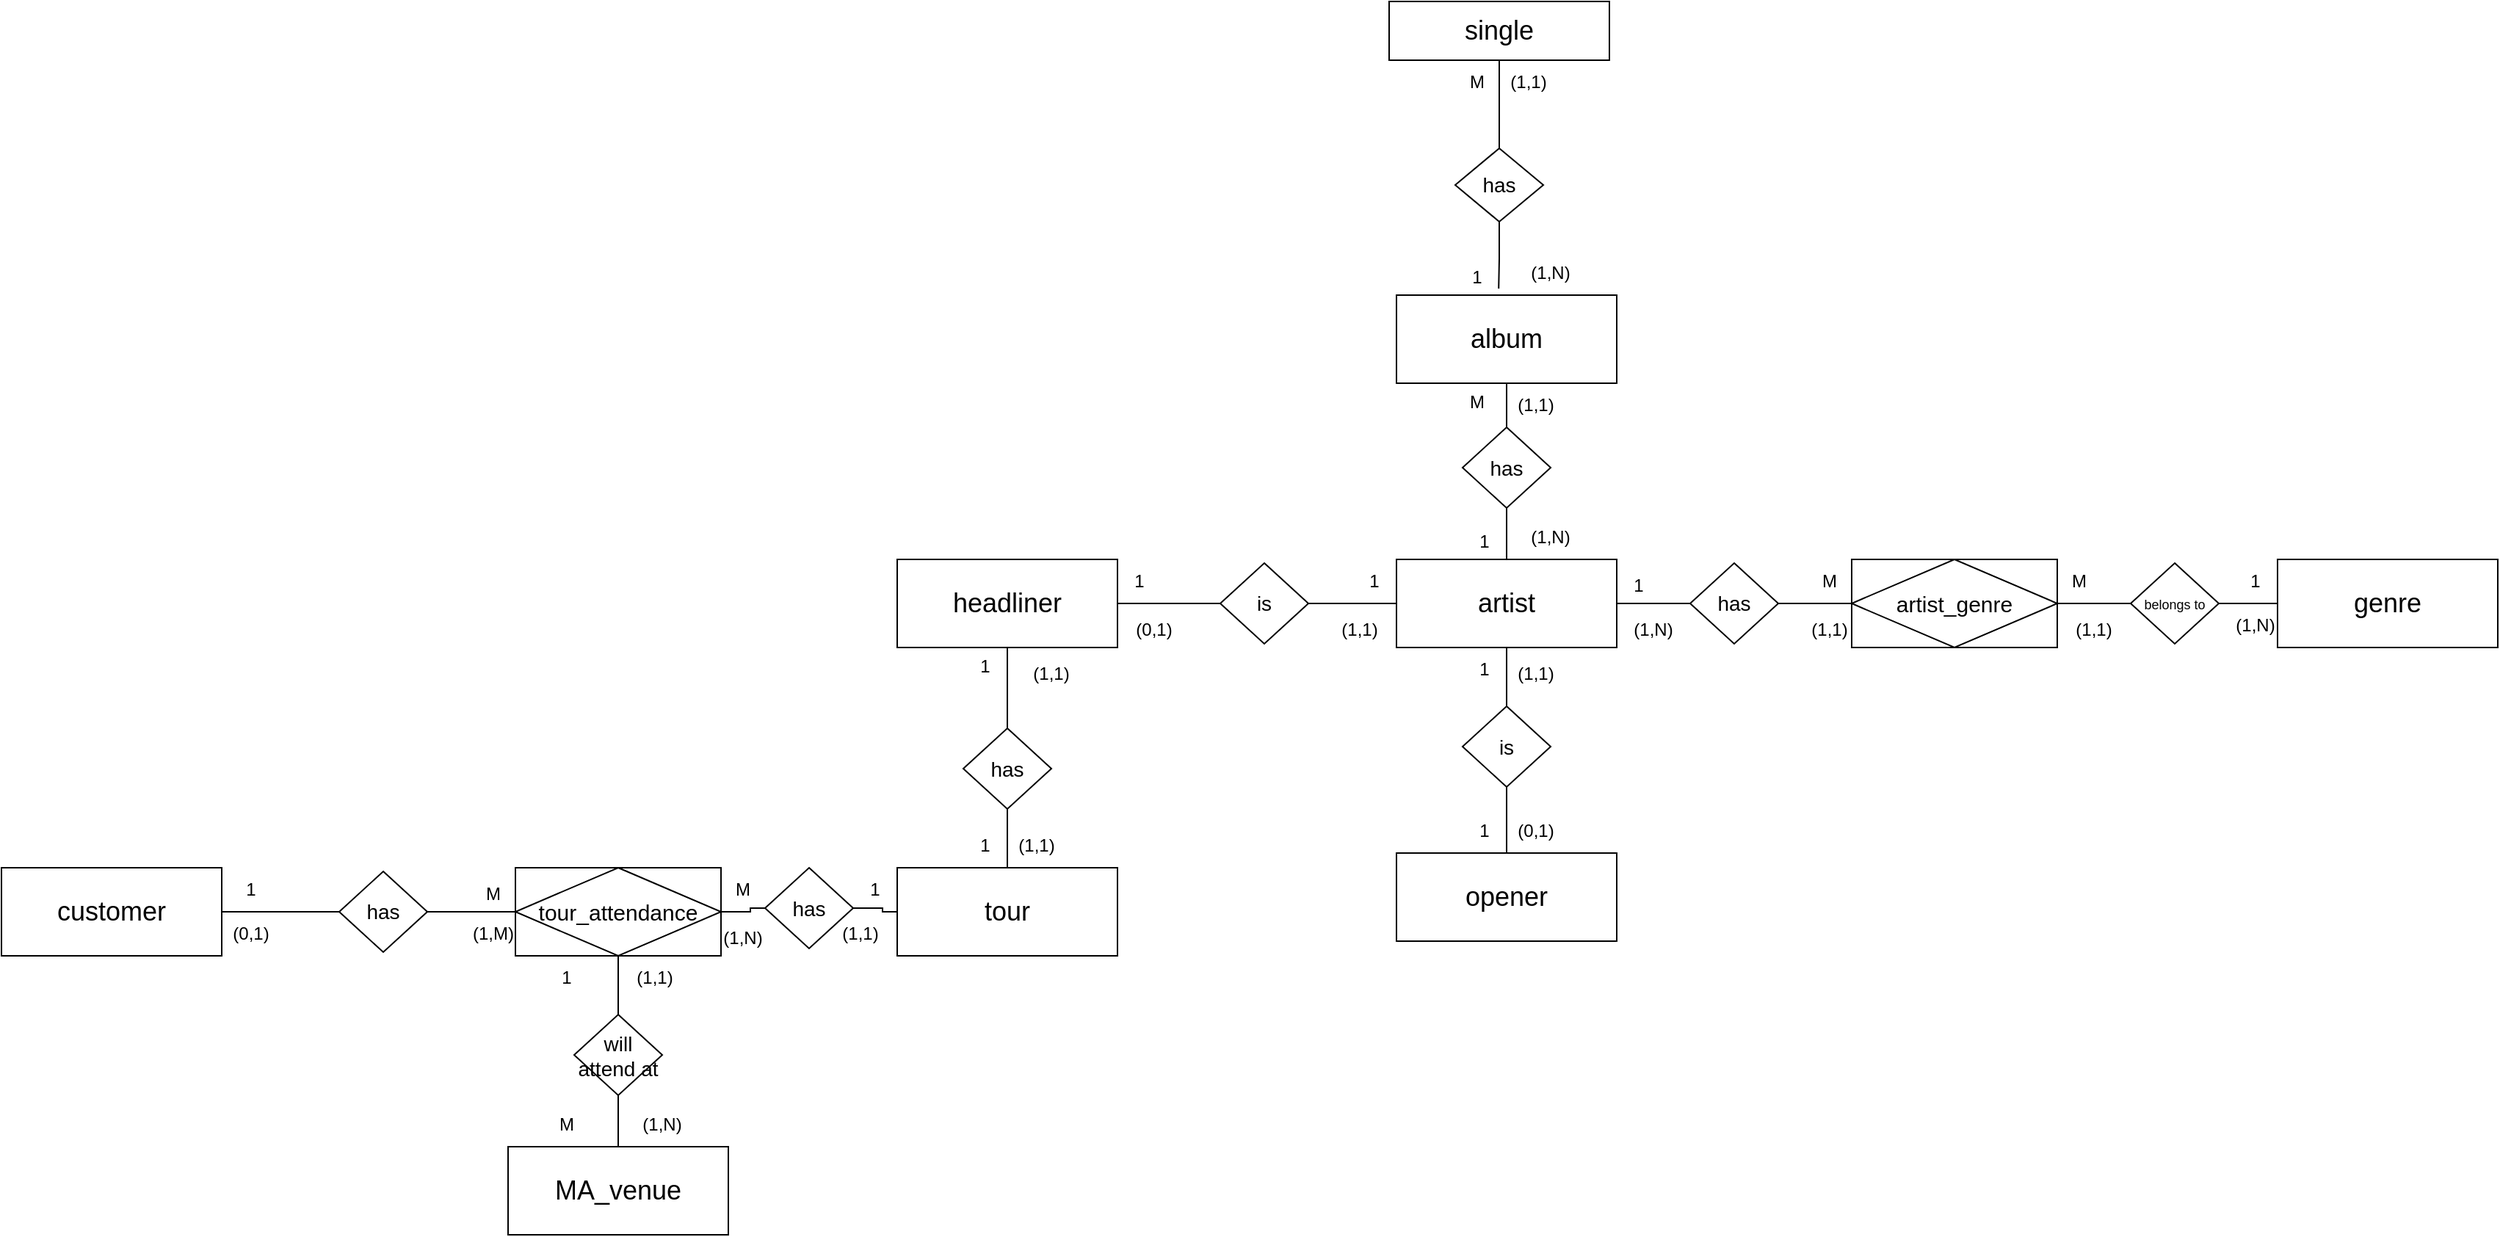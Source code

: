 <mxfile version="22.1.2" type="device">
  <diagram id="R2lEEEUBdFMjLlhIrx00" name="Page-1">
    <mxGraphModel dx="4002" dy="1440" grid="1" gridSize="10" guides="1" tooltips="1" connect="1" arrows="1" fold="1" page="1" pageScale="1" pageWidth="850" pageHeight="1100" math="0" shadow="0" extFonts="Permanent Marker^https://fonts.googleapis.com/css?family=Permanent+Marker">
      <root>
        <mxCell id="0" />
        <mxCell id="1" parent="0" />
        <mxCell id="mLOQmlMNwlD4sz5E9SZv-15" style="edgeStyle=orthogonalEdgeStyle;rounded=0;orthogonalLoop=1;jettySize=auto;html=1;exitX=1;exitY=0.5;exitDx=0;exitDy=0;endArrow=none;endFill=0;" parent="1" source="mLOQmlMNwlD4sz5E9SZv-1" target="mLOQmlMNwlD4sz5E9SZv-13" edge="1">
          <mxGeometry relative="1" as="geometry" />
        </mxCell>
        <mxCell id="mLOQmlMNwlD4sz5E9SZv-23" style="edgeStyle=orthogonalEdgeStyle;rounded=0;orthogonalLoop=1;jettySize=auto;html=1;exitX=0.5;exitY=1;exitDx=0;exitDy=0;entryX=0.5;entryY=0;entryDx=0;entryDy=0;endArrow=none;endFill=0;" parent="1" source="mLOQmlMNwlD4sz5E9SZv-1" target="mLOQmlMNwlD4sz5E9SZv-19" edge="1">
          <mxGeometry relative="1" as="geometry" />
        </mxCell>
        <mxCell id="mLOQmlMNwlD4sz5E9SZv-1" value="&lt;font style=&quot;font-size: 18px;&quot;&gt;artist&lt;/font&gt;" style="rounded=0;whiteSpace=wrap;html=1;" parent="1" vertex="1">
          <mxGeometry x="60" y="530" width="150" height="60" as="geometry" />
        </mxCell>
        <mxCell id="mLOQmlMNwlD4sz5E9SZv-2" value="&lt;font style=&quot;font-size: 18px;&quot;&gt;opener&lt;/font&gt;" style="rounded=0;whiteSpace=wrap;html=1;" parent="1" vertex="1">
          <mxGeometry x="60" y="730" width="150" height="60" as="geometry" />
        </mxCell>
        <mxCell id="mLOQmlMNwlD4sz5E9SZv-27" style="edgeStyle=orthogonalEdgeStyle;rounded=0;orthogonalLoop=1;jettySize=auto;html=1;exitX=1;exitY=0.5;exitDx=0;exitDy=0;entryX=0;entryY=0.5;entryDx=0;entryDy=0;endArrow=none;endFill=0;" parent="1" source="mLOQmlMNwlD4sz5E9SZv-3" target="mLOQmlMNwlD4sz5E9SZv-26" edge="1">
          <mxGeometry relative="1" as="geometry" />
        </mxCell>
        <mxCell id="mLOQmlMNwlD4sz5E9SZv-84" style="edgeStyle=orthogonalEdgeStyle;rounded=0;orthogonalLoop=1;jettySize=auto;html=1;exitX=0.5;exitY=1;exitDx=0;exitDy=0;entryX=0.5;entryY=0;entryDx=0;entryDy=0;endArrow=none;endFill=0;" parent="1" source="mLOQmlMNwlD4sz5E9SZv-3" target="mLOQmlMNwlD4sz5E9SZv-30" edge="1">
          <mxGeometry relative="1" as="geometry" />
        </mxCell>
        <mxCell id="mLOQmlMNwlD4sz5E9SZv-3" value="&lt;font style=&quot;font-size: 18px;&quot;&gt;headliner&lt;/font&gt;" style="rounded=0;whiteSpace=wrap;html=1;" parent="1" vertex="1">
          <mxGeometry x="-280" y="530" width="150" height="60" as="geometry" />
        </mxCell>
        <mxCell id="mLOQmlMNwlD4sz5E9SZv-4" value="&lt;font style=&quot;font-size: 18px;&quot;&gt;tour&lt;/font&gt;" style="rounded=0;whiteSpace=wrap;html=1;" parent="1" vertex="1">
          <mxGeometry x="-280" y="740" width="150" height="60" as="geometry" />
        </mxCell>
        <mxCell id="mLOQmlMNwlD4sz5E9SZv-5" value="&lt;font style=&quot;font-size: 18px;&quot;&gt;genre&lt;/font&gt;" style="rounded=0;whiteSpace=wrap;html=1;" parent="1" vertex="1">
          <mxGeometry x="660" y="530" width="150" height="60" as="geometry" />
        </mxCell>
        <mxCell id="mLOQmlMNwlD4sz5E9SZv-7" value="&lt;font style=&quot;font-size: 15px;&quot;&gt;artist_genre&lt;/font&gt;" style="shape=associativeEntity;whiteSpace=wrap;html=1;align=center;" parent="1" vertex="1">
          <mxGeometry x="370" y="530" width="140" height="60" as="geometry" />
        </mxCell>
        <mxCell id="mLOQmlMNwlD4sz5E9SZv-21" style="edgeStyle=orthogonalEdgeStyle;rounded=0;orthogonalLoop=1;jettySize=auto;html=1;exitX=0.5;exitY=1;exitDx=0;exitDy=0;entryX=0.5;entryY=0;entryDx=0;entryDy=0;endArrow=none;endFill=0;" parent="1" source="mLOQmlMNwlD4sz5E9SZv-9" target="mLOQmlMNwlD4sz5E9SZv-20" edge="1">
          <mxGeometry relative="1" as="geometry" />
        </mxCell>
        <mxCell id="mLOQmlMNwlD4sz5E9SZv-9" value="&lt;font style=&quot;font-size: 18px;&quot;&gt;album&lt;/font&gt;" style="rounded=0;whiteSpace=wrap;html=1;" parent="1" vertex="1">
          <mxGeometry x="60" y="350" width="150" height="60" as="geometry" />
        </mxCell>
        <mxCell id="mLOQmlMNwlD4sz5E9SZv-55" style="edgeStyle=orthogonalEdgeStyle;rounded=0;orthogonalLoop=1;jettySize=auto;html=1;exitX=0.5;exitY=1;exitDx=0;exitDy=0;entryX=0.5;entryY=0;entryDx=0;entryDy=0;endArrow=none;endFill=0;" parent="1" source="mLOQmlMNwlD4sz5E9SZv-10" target="mLOQmlMNwlD4sz5E9SZv-53" edge="1">
          <mxGeometry relative="1" as="geometry" />
        </mxCell>
        <mxCell id="mLOQmlMNwlD4sz5E9SZv-10" value="&lt;font style=&quot;font-size: 18px;&quot;&gt;single&lt;/font&gt;" style="rounded=0;whiteSpace=wrap;html=1;" parent="1" vertex="1">
          <mxGeometry x="55" y="150" width="150" height="40" as="geometry" />
        </mxCell>
        <mxCell id="mLOQmlMNwlD4sz5E9SZv-11" value="&lt;font style=&quot;font-size: 18px;&quot;&gt;MA_venue&lt;/font&gt;" style="rounded=0;whiteSpace=wrap;html=1;" parent="1" vertex="1">
          <mxGeometry x="-545" y="930" width="150" height="60" as="geometry" />
        </mxCell>
        <mxCell id="mLOQmlMNwlD4sz5E9SZv-35" style="edgeStyle=orthogonalEdgeStyle;rounded=0;orthogonalLoop=1;jettySize=auto;html=1;exitX=1;exitY=0.5;exitDx=0;exitDy=0;entryX=0;entryY=0.5;entryDx=0;entryDy=0;endArrow=none;endFill=0;" parent="1" source="mLOQmlMNwlD4sz5E9SZv-12" target="mLOQmlMNwlD4sz5E9SZv-33" edge="1">
          <mxGeometry relative="1" as="geometry" />
        </mxCell>
        <mxCell id="mLOQmlMNwlD4sz5E9SZv-12" value="&lt;font style=&quot;font-size: 18px;&quot;&gt;customer&lt;/font&gt;" style="rounded=0;whiteSpace=wrap;html=1;" parent="1" vertex="1">
          <mxGeometry x="-890" y="740" width="150" height="60" as="geometry" />
        </mxCell>
        <mxCell id="mLOQmlMNwlD4sz5E9SZv-14" style="edgeStyle=orthogonalEdgeStyle;rounded=0;orthogonalLoop=1;jettySize=auto;html=1;entryX=0;entryY=0.5;entryDx=0;entryDy=0;endArrow=none;endFill=0;" parent="1" source="mLOQmlMNwlD4sz5E9SZv-13" target="mLOQmlMNwlD4sz5E9SZv-7" edge="1">
          <mxGeometry relative="1" as="geometry" />
        </mxCell>
        <mxCell id="mLOQmlMNwlD4sz5E9SZv-13" value="&lt;font style=&quot;font-size: 14px;&quot;&gt;has&lt;/font&gt;" style="rhombus;whiteSpace=wrap;html=1;" parent="1" vertex="1">
          <mxGeometry x="260" y="532.5" width="60" height="55" as="geometry" />
        </mxCell>
        <mxCell id="mLOQmlMNwlD4sz5E9SZv-16" value="" style="endArrow=none;html=1;rounded=0;exitX=1;exitY=0.5;exitDx=0;exitDy=0;entryX=0;entryY=0.5;entryDx=0;entryDy=0;" parent="1" source="mLOQmlMNwlD4sz5E9SZv-7" target="mLOQmlMNwlD4sz5E9SZv-17" edge="1">
          <mxGeometry width="50" height="50" relative="1" as="geometry">
            <mxPoint x="520" y="560" as="sourcePoint" />
            <mxPoint x="550" y="560" as="targetPoint" />
          </mxGeometry>
        </mxCell>
        <mxCell id="mLOQmlMNwlD4sz5E9SZv-18" style="edgeStyle=orthogonalEdgeStyle;rounded=0;orthogonalLoop=1;jettySize=auto;html=1;exitX=1;exitY=0.5;exitDx=0;exitDy=0;entryX=0;entryY=0.5;entryDx=0;entryDy=0;endArrow=none;endFill=0;" parent="1" source="mLOQmlMNwlD4sz5E9SZv-17" target="mLOQmlMNwlD4sz5E9SZv-5" edge="1">
          <mxGeometry relative="1" as="geometry" />
        </mxCell>
        <mxCell id="mLOQmlMNwlD4sz5E9SZv-17" value="&lt;font style=&quot;font-size: 9px;&quot;&gt;belongs to&lt;/font&gt;" style="rhombus;whiteSpace=wrap;html=1;" parent="1" vertex="1">
          <mxGeometry x="560" y="532.5" width="60" height="55" as="geometry" />
        </mxCell>
        <mxCell id="mLOQmlMNwlD4sz5E9SZv-24" style="edgeStyle=orthogonalEdgeStyle;rounded=0;orthogonalLoop=1;jettySize=auto;html=1;exitX=0.5;exitY=1;exitDx=0;exitDy=0;entryX=0.5;entryY=0;entryDx=0;entryDy=0;endArrow=none;endFill=0;" parent="1" source="mLOQmlMNwlD4sz5E9SZv-19" target="mLOQmlMNwlD4sz5E9SZv-2" edge="1">
          <mxGeometry relative="1" as="geometry" />
        </mxCell>
        <mxCell id="mLOQmlMNwlD4sz5E9SZv-19" value="&lt;font style=&quot;font-size: 14px;&quot;&gt;is&lt;/font&gt;" style="rhombus;whiteSpace=wrap;html=1;" parent="1" vertex="1">
          <mxGeometry x="105" y="630" width="60" height="55" as="geometry" />
        </mxCell>
        <mxCell id="mLOQmlMNwlD4sz5E9SZv-22" style="edgeStyle=orthogonalEdgeStyle;rounded=0;orthogonalLoop=1;jettySize=auto;html=1;exitX=0.5;exitY=1;exitDx=0;exitDy=0;endArrow=none;endFill=0;" parent="1" source="mLOQmlMNwlD4sz5E9SZv-20" target="mLOQmlMNwlD4sz5E9SZv-1" edge="1">
          <mxGeometry relative="1" as="geometry" />
        </mxCell>
        <mxCell id="mLOQmlMNwlD4sz5E9SZv-20" value="&lt;font style=&quot;font-size: 14px;&quot;&gt;has&lt;/font&gt;" style="rhombus;whiteSpace=wrap;html=1;" parent="1" vertex="1">
          <mxGeometry x="105" y="440" width="60" height="55" as="geometry" />
        </mxCell>
        <mxCell id="mLOQmlMNwlD4sz5E9SZv-28" style="edgeStyle=orthogonalEdgeStyle;rounded=0;orthogonalLoop=1;jettySize=auto;html=1;exitX=1;exitY=0.5;exitDx=0;exitDy=0;entryX=0;entryY=0.5;entryDx=0;entryDy=0;endArrow=none;endFill=0;" parent="1" source="mLOQmlMNwlD4sz5E9SZv-26" target="mLOQmlMNwlD4sz5E9SZv-1" edge="1">
          <mxGeometry relative="1" as="geometry" />
        </mxCell>
        <mxCell id="mLOQmlMNwlD4sz5E9SZv-26" value="&lt;font style=&quot;font-size: 14px;&quot;&gt;is&lt;/font&gt;" style="rhombus;whiteSpace=wrap;html=1;" parent="1" vertex="1">
          <mxGeometry x="-60" y="532.5" width="60" height="55" as="geometry" />
        </mxCell>
        <mxCell id="mLOQmlMNwlD4sz5E9SZv-85" style="edgeStyle=orthogonalEdgeStyle;rounded=0;orthogonalLoop=1;jettySize=auto;html=1;exitX=0.5;exitY=1;exitDx=0;exitDy=0;entryX=0.5;entryY=0;entryDx=0;entryDy=0;endArrow=none;endFill=0;" parent="1" source="mLOQmlMNwlD4sz5E9SZv-30" target="mLOQmlMNwlD4sz5E9SZv-4" edge="1">
          <mxGeometry relative="1" as="geometry" />
        </mxCell>
        <mxCell id="mLOQmlMNwlD4sz5E9SZv-30" value="&lt;font style=&quot;font-size: 14px;&quot;&gt;has&lt;/font&gt;" style="rhombus;whiteSpace=wrap;html=1;" parent="1" vertex="1">
          <mxGeometry x="-235" y="645" width="60" height="55" as="geometry" />
        </mxCell>
        <mxCell id="mLOQmlMNwlD4sz5E9SZv-33" value="&lt;font style=&quot;font-size: 14px;&quot;&gt;has&lt;/font&gt;" style="rhombus;whiteSpace=wrap;html=1;" parent="1" vertex="1">
          <mxGeometry x="-660" y="742.5" width="60" height="55" as="geometry" />
        </mxCell>
        <mxCell id="mLOQmlMNwlD4sz5E9SZv-40" value="M" style="text;strokeColor=none;align=center;fillColor=none;html=1;verticalAlign=middle;whiteSpace=wrap;rounded=0;" parent="1" vertex="1">
          <mxGeometry x="-520" y="900" width="30" height="30" as="geometry" />
        </mxCell>
        <mxCell id="mLOQmlMNwlD4sz5E9SZv-41" value="1" style="text;strokeColor=none;align=center;fillColor=none;html=1;verticalAlign=middle;whiteSpace=wrap;rounded=0;" parent="1" vertex="1">
          <mxGeometry x="-520" y="800" width="30" height="30" as="geometry" />
        </mxCell>
        <mxCell id="mLOQmlMNwlD4sz5E9SZv-43" value="1" style="text;strokeColor=none;align=center;fillColor=none;html=1;verticalAlign=middle;whiteSpace=wrap;rounded=0;" parent="1" vertex="1">
          <mxGeometry x="-735" y="740" width="30" height="30" as="geometry" />
        </mxCell>
        <mxCell id="mLOQmlMNwlD4sz5E9SZv-44" value="M" style="text;strokeColor=none;align=center;fillColor=none;html=1;verticalAlign=middle;whiteSpace=wrap;rounded=0;" parent="1" vertex="1">
          <mxGeometry x="-400" y="740" width="30" height="30" as="geometry" />
        </mxCell>
        <mxCell id="mLOQmlMNwlD4sz5E9SZv-45" value="1" style="text;strokeColor=none;align=center;fillColor=none;html=1;verticalAlign=middle;whiteSpace=wrap;rounded=0;" parent="1" vertex="1">
          <mxGeometry x="-235" y="587.5" width="30" height="30" as="geometry" />
        </mxCell>
        <mxCell id="mLOQmlMNwlD4sz5E9SZv-46" value="1" style="text;strokeColor=none;align=center;fillColor=none;html=1;verticalAlign=middle;whiteSpace=wrap;rounded=0;" parent="1" vertex="1">
          <mxGeometry x="-235" y="710" width="30" height="30" as="geometry" />
        </mxCell>
        <mxCell id="mLOQmlMNwlD4sz5E9SZv-47" value="1" style="text;strokeColor=none;align=center;fillColor=none;html=1;verticalAlign=middle;whiteSpace=wrap;rounded=0;" parent="1" vertex="1">
          <mxGeometry x="-130" y="530" width="30" height="30" as="geometry" />
        </mxCell>
        <mxCell id="mLOQmlMNwlD4sz5E9SZv-48" value="1" style="text;strokeColor=none;align=center;fillColor=none;html=1;verticalAlign=middle;whiteSpace=wrap;rounded=0;" parent="1" vertex="1">
          <mxGeometry x="30" y="530" width="30" height="30" as="geometry" />
        </mxCell>
        <mxCell id="mLOQmlMNwlD4sz5E9SZv-49" value="1" style="text;strokeColor=none;align=center;fillColor=none;html=1;verticalAlign=middle;whiteSpace=wrap;rounded=0;" parent="1" vertex="1">
          <mxGeometry x="105" y="590" width="30" height="30" as="geometry" />
        </mxCell>
        <mxCell id="mLOQmlMNwlD4sz5E9SZv-50" value="1" style="text;strokeColor=none;align=center;fillColor=none;html=1;verticalAlign=middle;whiteSpace=wrap;rounded=0;" parent="1" vertex="1">
          <mxGeometry x="105" y="700" width="30" height="30" as="geometry" />
        </mxCell>
        <mxCell id="mLOQmlMNwlD4sz5E9SZv-51" value="1" style="text;strokeColor=none;align=center;fillColor=none;html=1;verticalAlign=middle;whiteSpace=wrap;rounded=0;" parent="1" vertex="1">
          <mxGeometry x="105" y="502.5" width="30" height="30" as="geometry" />
        </mxCell>
        <mxCell id="mLOQmlMNwlD4sz5E9SZv-52" value="M" style="text;strokeColor=none;align=center;fillColor=none;html=1;verticalAlign=middle;whiteSpace=wrap;rounded=0;" parent="1" vertex="1">
          <mxGeometry x="100" y="407.5" width="30" height="30" as="geometry" />
        </mxCell>
        <mxCell id="mLOQmlMNwlD4sz5E9SZv-53" value="&lt;font style=&quot;font-size: 14px;&quot;&gt;has&lt;/font&gt;" style="rhombus;whiteSpace=wrap;html=1;" parent="1" vertex="1">
          <mxGeometry x="100" y="250" width="60" height="50" as="geometry" />
        </mxCell>
        <mxCell id="mLOQmlMNwlD4sz5E9SZv-54" style="edgeStyle=orthogonalEdgeStyle;rounded=0;orthogonalLoop=1;jettySize=auto;html=1;exitX=0.5;exitY=1;exitDx=0;exitDy=0;entryX=0.464;entryY=-0.074;entryDx=0;entryDy=0;entryPerimeter=0;endArrow=none;endFill=0;" parent="1" source="mLOQmlMNwlD4sz5E9SZv-53" target="mLOQmlMNwlD4sz5E9SZv-9" edge="1">
          <mxGeometry relative="1" as="geometry" />
        </mxCell>
        <mxCell id="mLOQmlMNwlD4sz5E9SZv-57" value="1" style="text;strokeColor=none;align=center;fillColor=none;html=1;verticalAlign=middle;whiteSpace=wrap;rounded=0;" parent="1" vertex="1">
          <mxGeometry x="100" y="322.5" width="30" height="30" as="geometry" />
        </mxCell>
        <mxCell id="mLOQmlMNwlD4sz5E9SZv-58" value="M" style="text;strokeColor=none;align=center;fillColor=none;html=1;verticalAlign=middle;whiteSpace=wrap;rounded=0;" parent="1" vertex="1">
          <mxGeometry x="100" y="190" width="30" height="30" as="geometry" />
        </mxCell>
        <mxCell id="mLOQmlMNwlD4sz5E9SZv-59" value="1" style="text;strokeColor=none;align=center;fillColor=none;html=1;verticalAlign=middle;whiteSpace=wrap;rounded=0;" parent="1" vertex="1">
          <mxGeometry x="630" y="530" width="30" height="30" as="geometry" />
        </mxCell>
        <mxCell id="mLOQmlMNwlD4sz5E9SZv-60" value="1" style="text;strokeColor=none;align=center;fillColor=none;html=1;verticalAlign=middle;whiteSpace=wrap;rounded=0;" parent="1" vertex="1">
          <mxGeometry x="210" y="532.5" width="30" height="30" as="geometry" />
        </mxCell>
        <mxCell id="mLOQmlMNwlD4sz5E9SZv-62" value="M" style="text;strokeColor=none;align=center;fillColor=none;html=1;verticalAlign=middle;whiteSpace=wrap;rounded=0;" parent="1" vertex="1">
          <mxGeometry x="340" y="530" width="30" height="30" as="geometry" />
        </mxCell>
        <mxCell id="mLOQmlMNwlD4sz5E9SZv-63" value="M" style="text;strokeColor=none;align=center;fillColor=none;html=1;verticalAlign=middle;whiteSpace=wrap;rounded=0;" parent="1" vertex="1">
          <mxGeometry x="510" y="530" width="30" height="30" as="geometry" />
        </mxCell>
        <mxCell id="mLOQmlMNwlD4sz5E9SZv-64" value="(1,N)" style="text;strokeColor=none;align=center;fillColor=none;html=1;verticalAlign=middle;whiteSpace=wrap;rounded=0;" parent="1" vertex="1">
          <mxGeometry x="220" y="562.5" width="30" height="30" as="geometry" />
        </mxCell>
        <mxCell id="mLOQmlMNwlD4sz5E9SZv-65" value="(1,N)" style="text;strokeColor=none;align=center;fillColor=none;html=1;verticalAlign=middle;whiteSpace=wrap;rounded=0;" parent="1" vertex="1">
          <mxGeometry x="630" y="560" width="30" height="30" as="geometry" />
        </mxCell>
        <mxCell id="mLOQmlMNwlD4sz5E9SZv-66" value="(1,1)" style="text;strokeColor=none;align=center;fillColor=none;html=1;verticalAlign=middle;whiteSpace=wrap;rounded=0;" parent="1" vertex="1">
          <mxGeometry x="520" y="562.5" width="30" height="30" as="geometry" />
        </mxCell>
        <mxCell id="mLOQmlMNwlD4sz5E9SZv-67" value="(1,1)" style="text;strokeColor=none;align=center;fillColor=none;html=1;verticalAlign=middle;whiteSpace=wrap;rounded=0;" parent="1" vertex="1">
          <mxGeometry x="340" y="562.5" width="30" height="30" as="geometry" />
        </mxCell>
        <mxCell id="mLOQmlMNwlD4sz5E9SZv-68" value="(1,1)" style="text;strokeColor=none;align=center;fillColor=none;html=1;verticalAlign=middle;whiteSpace=wrap;rounded=0;" parent="1" vertex="1">
          <mxGeometry x="140" y="592.5" width="30" height="30" as="geometry" />
        </mxCell>
        <mxCell id="mLOQmlMNwlD4sz5E9SZv-69" value="(0,1)" style="text;strokeColor=none;align=center;fillColor=none;html=1;verticalAlign=middle;whiteSpace=wrap;rounded=0;" parent="1" vertex="1">
          <mxGeometry x="-120" y="562.5" width="30" height="30" as="geometry" />
        </mxCell>
        <mxCell id="mLOQmlMNwlD4sz5E9SZv-70" value="(0,1)" style="text;strokeColor=none;align=center;fillColor=none;html=1;verticalAlign=middle;whiteSpace=wrap;rounded=0;" parent="1" vertex="1">
          <mxGeometry x="140" y="700" width="30" height="30" as="geometry" />
        </mxCell>
        <mxCell id="mLOQmlMNwlD4sz5E9SZv-72" value="(1,1)" style="text;strokeColor=none;align=center;fillColor=none;html=1;verticalAlign=middle;whiteSpace=wrap;rounded=0;" parent="1" vertex="1">
          <mxGeometry x="20" y="562.5" width="30" height="30" as="geometry" />
        </mxCell>
        <mxCell id="mLOQmlMNwlD4sz5E9SZv-73" value="(1,N)" style="text;strokeColor=none;align=center;fillColor=none;html=1;verticalAlign=middle;whiteSpace=wrap;rounded=0;" parent="1" vertex="1">
          <mxGeometry x="150" y="500" width="30" height="30" as="geometry" />
        </mxCell>
        <mxCell id="mLOQmlMNwlD4sz5E9SZv-74" value="(1,1)" style="text;strokeColor=none;align=center;fillColor=none;html=1;verticalAlign=middle;whiteSpace=wrap;rounded=0;" parent="1" vertex="1">
          <mxGeometry x="140" y="410" width="30" height="30" as="geometry" />
        </mxCell>
        <mxCell id="mLOQmlMNwlD4sz5E9SZv-75" value="(1,N)" style="text;strokeColor=none;align=center;fillColor=none;html=1;verticalAlign=middle;whiteSpace=wrap;rounded=0;" parent="1" vertex="1">
          <mxGeometry x="150" y="320" width="30" height="30" as="geometry" />
        </mxCell>
        <mxCell id="mLOQmlMNwlD4sz5E9SZv-76" value="(1,1)" style="text;strokeColor=none;align=center;fillColor=none;html=1;verticalAlign=middle;whiteSpace=wrap;rounded=0;" parent="1" vertex="1">
          <mxGeometry x="135" y="190" width="30" height="30" as="geometry" />
        </mxCell>
        <mxCell id="mLOQmlMNwlD4sz5E9SZv-78" value="(1,1)" style="text;strokeColor=none;align=center;fillColor=none;html=1;verticalAlign=middle;whiteSpace=wrap;rounded=0;" parent="1" vertex="1">
          <mxGeometry x="-200" y="710" width="30" height="30" as="geometry" />
        </mxCell>
        <mxCell id="mLOQmlMNwlD4sz5E9SZv-79" value="(1,1)" style="text;strokeColor=none;align=center;fillColor=none;html=1;verticalAlign=middle;whiteSpace=wrap;rounded=0;" parent="1" vertex="1">
          <mxGeometry x="-190" y="592.5" width="30" height="30" as="geometry" />
        </mxCell>
        <mxCell id="mLOQmlMNwlD4sz5E9SZv-80" value="(0,1)" style="text;strokeColor=none;align=center;fillColor=none;html=1;verticalAlign=middle;whiteSpace=wrap;rounded=0;" parent="1" vertex="1">
          <mxGeometry x="-735" y="770" width="30" height="30" as="geometry" />
        </mxCell>
        <mxCell id="mLOQmlMNwlD4sz5E9SZv-81" value="(1,1)" style="text;strokeColor=none;align=center;fillColor=none;html=1;verticalAlign=middle;whiteSpace=wrap;rounded=0;" parent="1" vertex="1">
          <mxGeometry x="-320" y="770" width="30" height="30" as="geometry" />
        </mxCell>
        <mxCell id="mLOQmlMNwlD4sz5E9SZv-82" value="(1,1)" style="text;strokeColor=none;align=center;fillColor=none;html=1;verticalAlign=middle;whiteSpace=wrap;rounded=0;" parent="1" vertex="1">
          <mxGeometry x="-460" y="800" width="30" height="30" as="geometry" />
        </mxCell>
        <mxCell id="mLOQmlMNwlD4sz5E9SZv-83" value="(1,N)" style="text;strokeColor=none;align=center;fillColor=none;html=1;verticalAlign=middle;whiteSpace=wrap;rounded=0;" parent="1" vertex="1">
          <mxGeometry x="-455" y="900" width="30" height="30" as="geometry" />
        </mxCell>
        <mxCell id="ncN-Z8B0_PxYqI0Y3lKO-4" style="edgeStyle=orthogonalEdgeStyle;rounded=0;orthogonalLoop=1;jettySize=auto;html=1;exitX=0;exitY=0.5;exitDx=0;exitDy=0;entryX=1;entryY=0.5;entryDx=0;entryDy=0;endArrow=none;endFill=0;" parent="1" source="ncN-Z8B0_PxYqI0Y3lKO-2" target="mLOQmlMNwlD4sz5E9SZv-33" edge="1">
          <mxGeometry relative="1" as="geometry" />
        </mxCell>
        <mxCell id="ncN-Z8B0_PxYqI0Y3lKO-11" style="edgeStyle=orthogonalEdgeStyle;rounded=0;orthogonalLoop=1;jettySize=auto;html=1;exitX=1;exitY=0.5;exitDx=0;exitDy=0;endArrow=none;endFill=0;" parent="1" source="ncN-Z8B0_PxYqI0Y3lKO-2" target="ncN-Z8B0_PxYqI0Y3lKO-9" edge="1">
          <mxGeometry relative="1" as="geometry" />
        </mxCell>
        <mxCell id="4kciy9Xvx1kbIcJmJhQf-2" style="edgeStyle=orthogonalEdgeStyle;rounded=0;orthogonalLoop=1;jettySize=auto;html=1;exitX=0.5;exitY=1;exitDx=0;exitDy=0;endArrow=none;endFill=0;" edge="1" parent="1" source="ncN-Z8B0_PxYqI0Y3lKO-2" target="4kciy9Xvx1kbIcJmJhQf-1">
          <mxGeometry relative="1" as="geometry" />
        </mxCell>
        <mxCell id="ncN-Z8B0_PxYqI0Y3lKO-2" value="&lt;font style=&quot;font-size: 15px;&quot;&gt;tour_attendance&lt;/font&gt;" style="shape=associativeEntity;whiteSpace=wrap;html=1;align=center;" parent="1" vertex="1">
          <mxGeometry x="-540" y="740" width="140" height="60" as="geometry" />
        </mxCell>
        <mxCell id="ncN-Z8B0_PxYqI0Y3lKO-5" value="1" style="text;strokeColor=none;align=center;fillColor=none;html=1;verticalAlign=middle;whiteSpace=wrap;rounded=0;" parent="1" vertex="1">
          <mxGeometry x="-310" y="740" width="30" height="30" as="geometry" />
        </mxCell>
        <mxCell id="ncN-Z8B0_PxYqI0Y3lKO-6" value="M" style="text;strokeColor=none;align=center;fillColor=none;html=1;verticalAlign=middle;whiteSpace=wrap;rounded=0;" parent="1" vertex="1">
          <mxGeometry x="-570" y="742.5" width="30" height="30" as="geometry" />
        </mxCell>
        <mxCell id="ncN-Z8B0_PxYqI0Y3lKO-7" value="(1,M)" style="text;strokeColor=none;align=center;fillColor=none;html=1;verticalAlign=middle;whiteSpace=wrap;rounded=0;" parent="1" vertex="1">
          <mxGeometry x="-570" y="770" width="30" height="30" as="geometry" />
        </mxCell>
        <mxCell id="ncN-Z8B0_PxYqI0Y3lKO-8" value="(1,N)" style="text;strokeColor=none;align=center;fillColor=none;html=1;verticalAlign=middle;whiteSpace=wrap;rounded=0;" parent="1" vertex="1">
          <mxGeometry x="-400" y="772.5" width="30" height="30" as="geometry" />
        </mxCell>
        <mxCell id="ncN-Z8B0_PxYqI0Y3lKO-12" style="edgeStyle=orthogonalEdgeStyle;rounded=0;orthogonalLoop=1;jettySize=auto;html=1;exitX=1;exitY=0.5;exitDx=0;exitDy=0;endArrow=none;endFill=0;" parent="1" source="ncN-Z8B0_PxYqI0Y3lKO-9" target="mLOQmlMNwlD4sz5E9SZv-4" edge="1">
          <mxGeometry relative="1" as="geometry" />
        </mxCell>
        <mxCell id="ncN-Z8B0_PxYqI0Y3lKO-9" value="&lt;font style=&quot;font-size: 14px;&quot;&gt;has&lt;/font&gt;" style="rhombus;whiteSpace=wrap;html=1;" parent="1" vertex="1">
          <mxGeometry x="-370" y="740" width="60" height="55" as="geometry" />
        </mxCell>
        <mxCell id="4kciy9Xvx1kbIcJmJhQf-3" style="edgeStyle=orthogonalEdgeStyle;rounded=0;orthogonalLoop=1;jettySize=auto;html=1;exitX=0.5;exitY=1;exitDx=0;exitDy=0;entryX=0.5;entryY=0;entryDx=0;entryDy=0;endArrow=none;endFill=0;" edge="1" parent="1" source="4kciy9Xvx1kbIcJmJhQf-1" target="mLOQmlMNwlD4sz5E9SZv-11">
          <mxGeometry relative="1" as="geometry" />
        </mxCell>
        <mxCell id="4kciy9Xvx1kbIcJmJhQf-1" value="&lt;font style=&quot;font-size: 14px;&quot;&gt;will attend at&lt;/font&gt;" style="rhombus;whiteSpace=wrap;html=1;" vertex="1" parent="1">
          <mxGeometry x="-500" y="840" width="60" height="55" as="geometry" />
        </mxCell>
      </root>
    </mxGraphModel>
  </diagram>
</mxfile>
